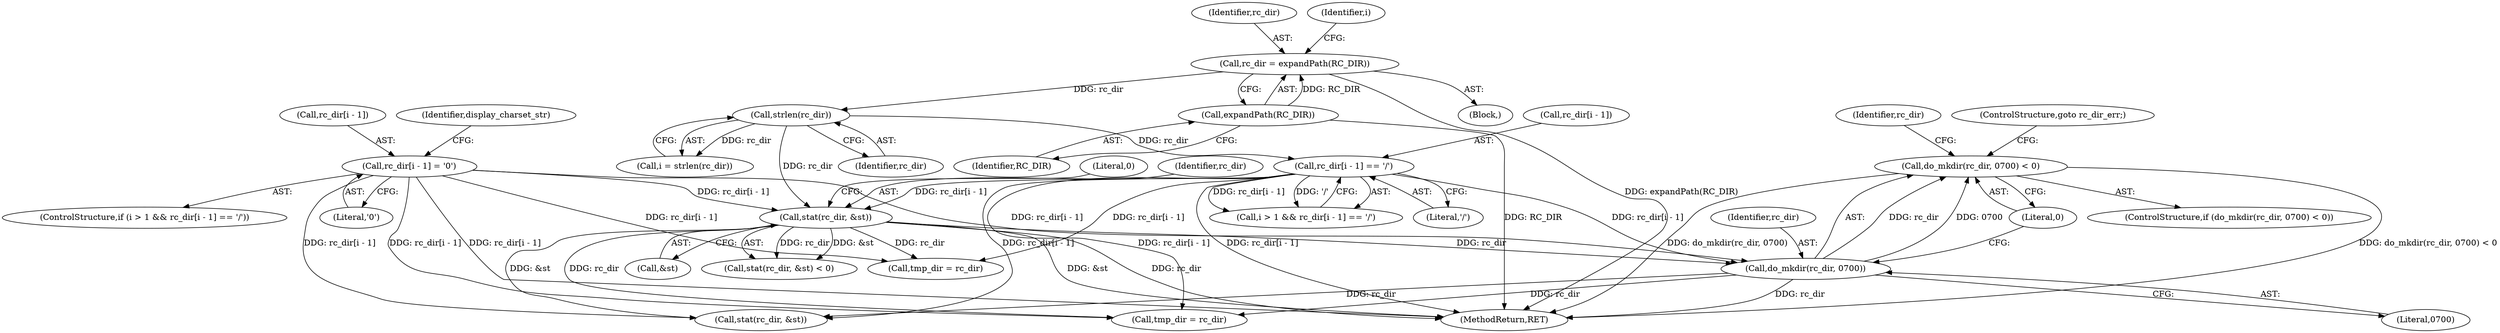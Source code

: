digraph "0_w3m_18dcbadf2771cdb0c18509b14e4e73505b242753_0@API" {
"1000168" [label="(Call,do_mkdir(rc_dir, 0700) < 0)"];
"1000169" [label="(Call,do_mkdir(rc_dir, 0700))"];
"1000156" [label="(Call,stat(rc_dir, &st))"];
"1000124" [label="(Call,strlen(rc_dir))"];
"1000118" [label="(Call,rc_dir = expandPath(RC_DIR))"];
"1000120" [label="(Call,expandPath(RC_DIR))"];
"1000131" [label="(Call,rc_dir[i - 1] == '/')"];
"1000138" [label="(Call,rc_dir[i - 1] = '\0')"];
"1000118" [label="(Call,rc_dir = expandPath(RC_DIR))"];
"1000126" [label="(ControlStructure,if (i > 1 && rc_dir[i - 1] == '/'))"];
"1000204" [label="(Call,tmp_dir = rc_dir)"];
"1000167" [label="(ControlStructure,if (do_mkdir(rc_dir, 0700) < 0))"];
"1000178" [label="(Identifier,rc_dir)"];
"1000125" [label="(Identifier,rc_dir)"];
"1000119" [label="(Identifier,rc_dir)"];
"1000155" [label="(Call,stat(rc_dir, &st) < 0)"];
"1000127" [label="(Call,i > 1 && rc_dir[i - 1] == '/')"];
"1000120" [label="(Call,expandPath(RC_DIR))"];
"1000132" [label="(Call,rc_dir[i - 1])"];
"1000123" [label="(Identifier,i)"];
"1000317" [label="(Call,tmp_dir = rc_dir)"];
"1000137" [label="(Literal,'/')"];
"1000131" [label="(Call,rc_dir[i - 1] == '/')"];
"1000168" [label="(Call,do_mkdir(rc_dir, 0700) < 0)"];
"1000139" [label="(Call,rc_dir[i - 1])"];
"1000322" [label="(MethodReturn,RET)"];
"1000160" [label="(Literal,0)"];
"1000124" [label="(Call,strlen(rc_dir))"];
"1000174" [label="(ControlStructure,goto rc_dir_err;)"];
"1000144" [label="(Literal,'\0')"];
"1000170" [label="(Identifier,rc_dir)"];
"1000122" [label="(Call,i = strlen(rc_dir))"];
"1000177" [label="(Call,stat(rc_dir, &st))"];
"1000156" [label="(Call,stat(rc_dir, &st))"];
"1000169" [label="(Call,do_mkdir(rc_dir, 0700))"];
"1000146" [label="(Identifier,display_charset_str)"];
"1000109" [label="(Block,)"];
"1000138" [label="(Call,rc_dir[i - 1] = '\0')"];
"1000171" [label="(Literal,0700)"];
"1000172" [label="(Literal,0)"];
"1000158" [label="(Call,&st)"];
"1000121" [label="(Identifier,RC_DIR)"];
"1000157" [label="(Identifier,rc_dir)"];
"1000168" -> "1000167"  [label="AST: "];
"1000168" -> "1000172"  [label="CFG: "];
"1000169" -> "1000168"  [label="AST: "];
"1000172" -> "1000168"  [label="AST: "];
"1000174" -> "1000168"  [label="CFG: "];
"1000178" -> "1000168"  [label="CFG: "];
"1000168" -> "1000322"  [label="DDG: do_mkdir(rc_dir, 0700) < 0"];
"1000168" -> "1000322"  [label="DDG: do_mkdir(rc_dir, 0700)"];
"1000169" -> "1000168"  [label="DDG: rc_dir"];
"1000169" -> "1000168"  [label="DDG: 0700"];
"1000169" -> "1000171"  [label="CFG: "];
"1000170" -> "1000169"  [label="AST: "];
"1000171" -> "1000169"  [label="AST: "];
"1000172" -> "1000169"  [label="CFG: "];
"1000169" -> "1000322"  [label="DDG: rc_dir"];
"1000156" -> "1000169"  [label="DDG: rc_dir"];
"1000131" -> "1000169"  [label="DDG: rc_dir[i - 1]"];
"1000138" -> "1000169"  [label="DDG: rc_dir[i - 1]"];
"1000169" -> "1000177"  [label="DDG: rc_dir"];
"1000169" -> "1000317"  [label="DDG: rc_dir"];
"1000156" -> "1000155"  [label="AST: "];
"1000156" -> "1000158"  [label="CFG: "];
"1000157" -> "1000156"  [label="AST: "];
"1000158" -> "1000156"  [label="AST: "];
"1000160" -> "1000156"  [label="CFG: "];
"1000156" -> "1000322"  [label="DDG: rc_dir"];
"1000156" -> "1000322"  [label="DDG: &st"];
"1000156" -> "1000155"  [label="DDG: rc_dir"];
"1000156" -> "1000155"  [label="DDG: &st"];
"1000124" -> "1000156"  [label="DDG: rc_dir"];
"1000131" -> "1000156"  [label="DDG: rc_dir[i - 1]"];
"1000138" -> "1000156"  [label="DDG: rc_dir[i - 1]"];
"1000156" -> "1000177"  [label="DDG: &st"];
"1000156" -> "1000204"  [label="DDG: rc_dir"];
"1000156" -> "1000317"  [label="DDG: rc_dir"];
"1000124" -> "1000122"  [label="AST: "];
"1000124" -> "1000125"  [label="CFG: "];
"1000125" -> "1000124"  [label="AST: "];
"1000122" -> "1000124"  [label="CFG: "];
"1000124" -> "1000122"  [label="DDG: rc_dir"];
"1000118" -> "1000124"  [label="DDG: rc_dir"];
"1000124" -> "1000131"  [label="DDG: rc_dir"];
"1000118" -> "1000109"  [label="AST: "];
"1000118" -> "1000120"  [label="CFG: "];
"1000119" -> "1000118"  [label="AST: "];
"1000120" -> "1000118"  [label="AST: "];
"1000123" -> "1000118"  [label="CFG: "];
"1000118" -> "1000322"  [label="DDG: expandPath(RC_DIR)"];
"1000120" -> "1000118"  [label="DDG: RC_DIR"];
"1000120" -> "1000121"  [label="CFG: "];
"1000121" -> "1000120"  [label="AST: "];
"1000120" -> "1000322"  [label="DDG: RC_DIR"];
"1000131" -> "1000127"  [label="AST: "];
"1000131" -> "1000137"  [label="CFG: "];
"1000132" -> "1000131"  [label="AST: "];
"1000137" -> "1000131"  [label="AST: "];
"1000127" -> "1000131"  [label="CFG: "];
"1000131" -> "1000322"  [label="DDG: rc_dir[i - 1]"];
"1000131" -> "1000127"  [label="DDG: rc_dir[i - 1]"];
"1000131" -> "1000127"  [label="DDG: '/'"];
"1000131" -> "1000177"  [label="DDG: rc_dir[i - 1]"];
"1000131" -> "1000204"  [label="DDG: rc_dir[i - 1]"];
"1000131" -> "1000317"  [label="DDG: rc_dir[i - 1]"];
"1000138" -> "1000126"  [label="AST: "];
"1000138" -> "1000144"  [label="CFG: "];
"1000139" -> "1000138"  [label="AST: "];
"1000144" -> "1000138"  [label="AST: "];
"1000146" -> "1000138"  [label="CFG: "];
"1000138" -> "1000322"  [label="DDG: rc_dir[i - 1]"];
"1000138" -> "1000177"  [label="DDG: rc_dir[i - 1]"];
"1000138" -> "1000204"  [label="DDG: rc_dir[i - 1]"];
"1000138" -> "1000317"  [label="DDG: rc_dir[i - 1]"];
}
